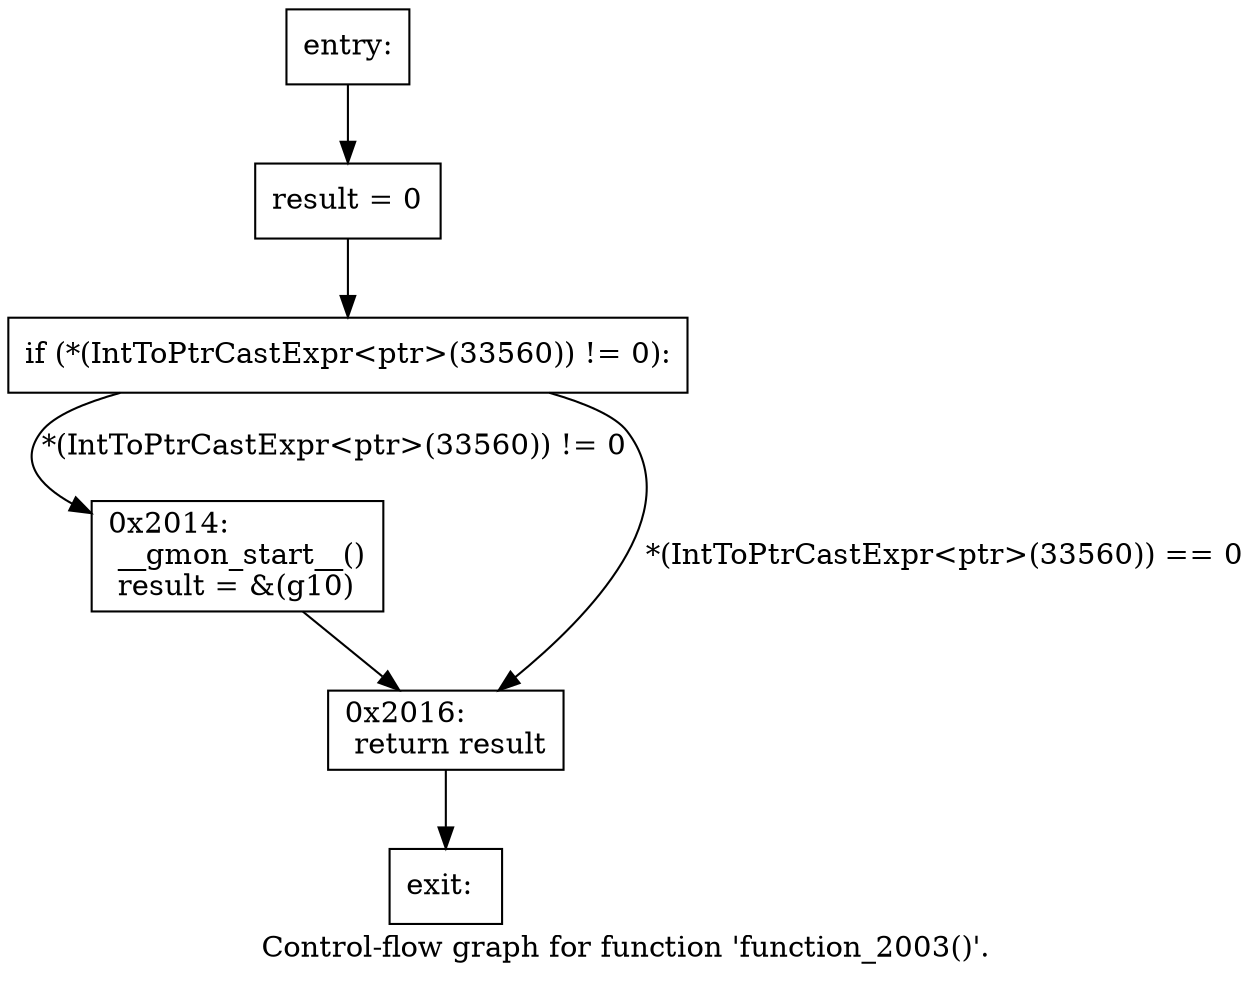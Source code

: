 digraph "Control-flow graph for function 'function_2003()'." {
  label="Control-flow graph for function 'function_2003()'.";
  node [shape=record];

  Node07C7C910 [label="{entry:\l}"];
  Node07C7C910 -> Node07C7C958;
  Node07C7C958 [label="{  result = 0\l}"];
  Node07C7C958 -> Node07C7C9A0;
  Node07C7C9A0 [label="{  if (*(IntToPtrCastExpr\<ptr\>(33560)) != 0):\l}"];
  Node07C7C9A0 -> Node07C7CB98 [label="*(IntToPtrCastExpr\<ptr\>(33560)) != 0"];
  Node07C7C9A0 -> Node07C7C370 [label="*(IntToPtrCastExpr\<ptr\>(33560)) == 0"];
  Node07C7CB98 [label="{0x2014:\l  __gmon_start__()\l  result = &(g10)\l}"];
  Node07C7CB98 -> Node07C7C370;
  Node07C7C370 [label="{0x2016:\l  return result\l}"];
  Node07C7C370 -> Node07C7C328;
  Node07C7C328 [label="{exit:\l}"];

}

